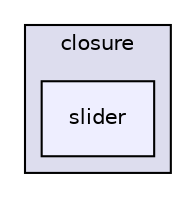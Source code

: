 digraph "libs/angular/angular-material-fileinput-master/bower_components/angular-material/modules/closure/slider" {
  compound=true
  node [ fontsize="10", fontname="Helvetica"];
  edge [ labelfontsize="10", labelfontname="Helvetica"];
  subgraph clusterdir_9508a65cdb91278c0406c0d6c7b30c42 {
    graph [ bgcolor="#ddddee", pencolor="black", label="closure" fontname="Helvetica", fontsize="10", URL="dir_9508a65cdb91278c0406c0d6c7b30c42.html"]
  dir_c20dc4827800acc1a8b18aefbf79f660 [shape=box, label="slider", style="filled", fillcolor="#eeeeff", pencolor="black", URL="dir_c20dc4827800acc1a8b18aefbf79f660.html"];
  }
}
